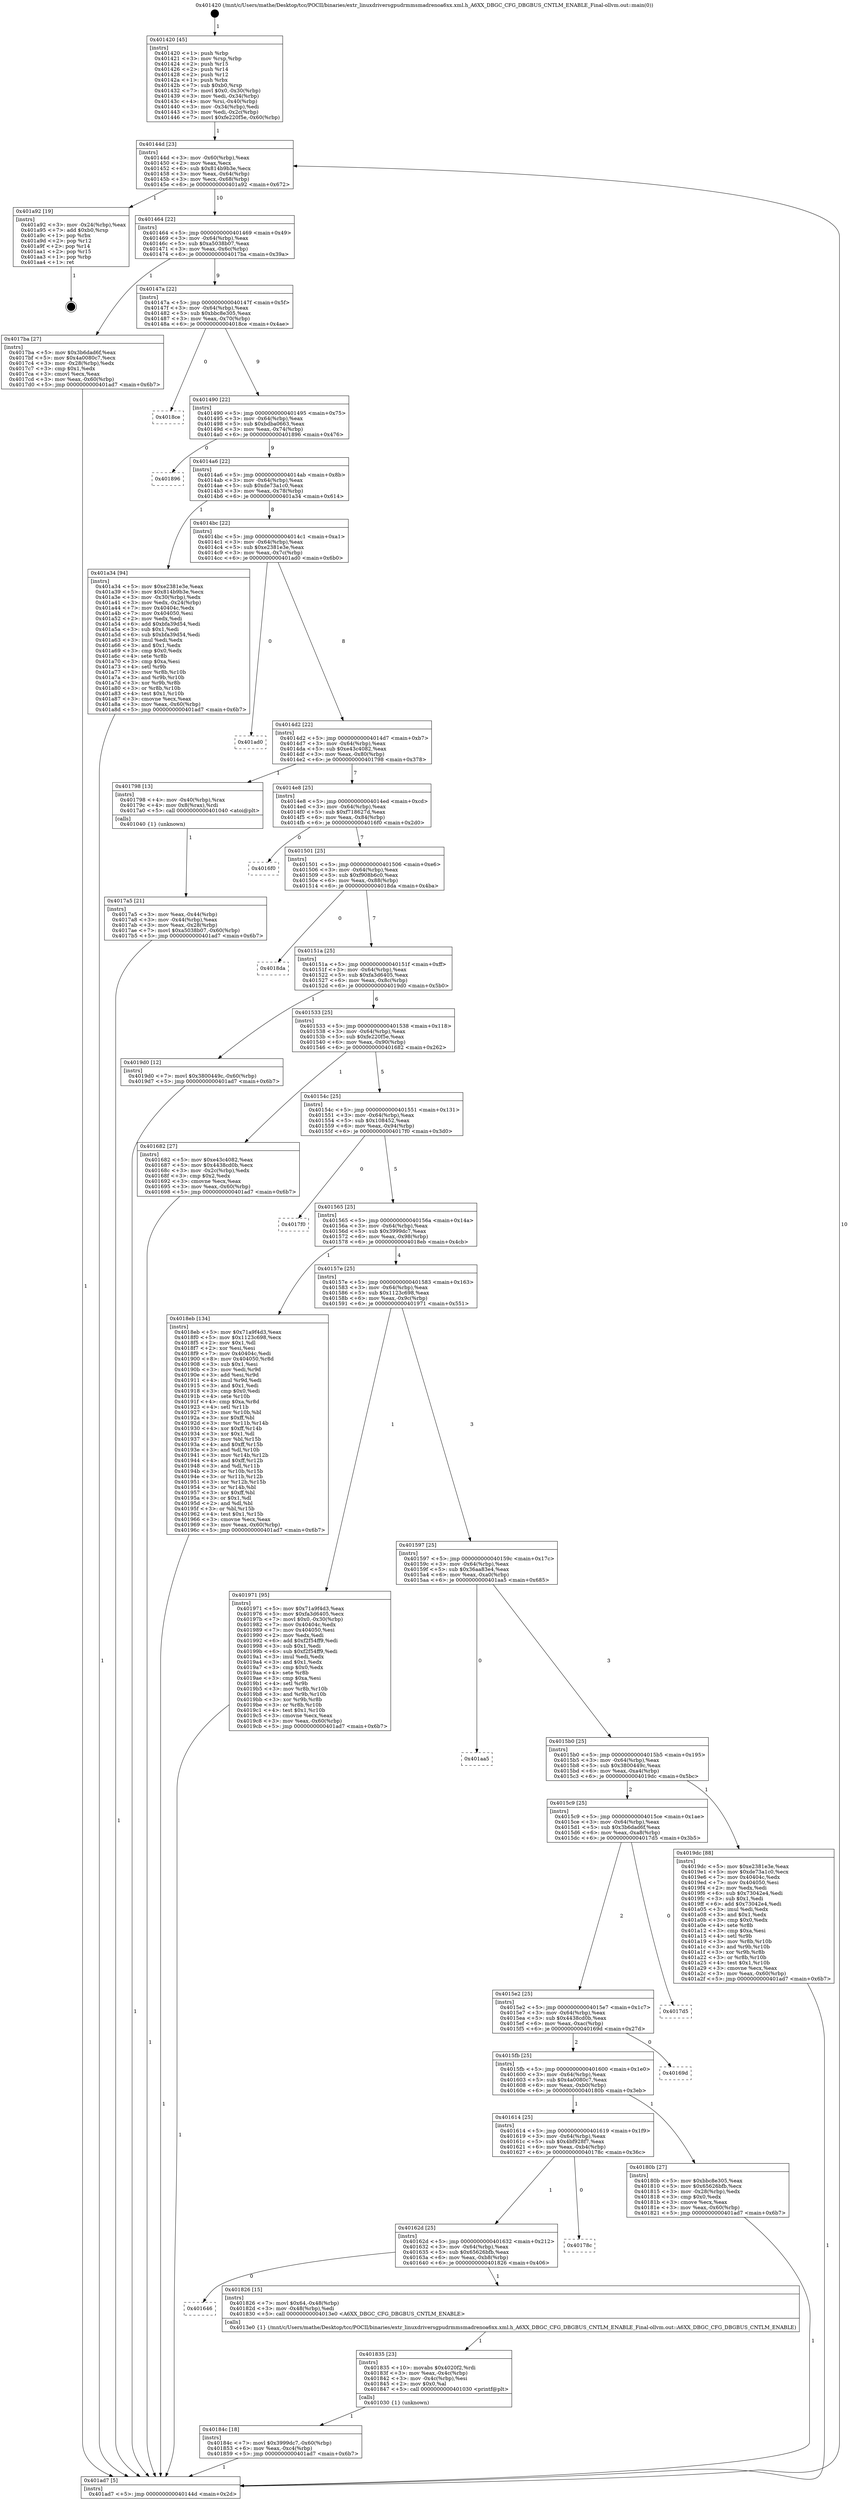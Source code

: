 digraph "0x401420" {
  label = "0x401420 (/mnt/c/Users/mathe/Desktop/tcc/POCII/binaries/extr_linuxdriversgpudrmmsmadrenoa6xx.xml.h_A6XX_DBGC_CFG_DBGBUS_CNTLM_ENABLE_Final-ollvm.out::main(0))"
  labelloc = "t"
  node[shape=record]

  Entry [label="",width=0.3,height=0.3,shape=circle,fillcolor=black,style=filled]
  "0x40144d" [label="{
     0x40144d [23]\l
     | [instrs]\l
     &nbsp;&nbsp;0x40144d \<+3\>: mov -0x60(%rbp),%eax\l
     &nbsp;&nbsp;0x401450 \<+2\>: mov %eax,%ecx\l
     &nbsp;&nbsp;0x401452 \<+6\>: sub $0x814b9b3e,%ecx\l
     &nbsp;&nbsp;0x401458 \<+3\>: mov %eax,-0x64(%rbp)\l
     &nbsp;&nbsp;0x40145b \<+3\>: mov %ecx,-0x68(%rbp)\l
     &nbsp;&nbsp;0x40145e \<+6\>: je 0000000000401a92 \<main+0x672\>\l
  }"]
  "0x401a92" [label="{
     0x401a92 [19]\l
     | [instrs]\l
     &nbsp;&nbsp;0x401a92 \<+3\>: mov -0x24(%rbp),%eax\l
     &nbsp;&nbsp;0x401a95 \<+7\>: add $0xb0,%rsp\l
     &nbsp;&nbsp;0x401a9c \<+1\>: pop %rbx\l
     &nbsp;&nbsp;0x401a9d \<+2\>: pop %r12\l
     &nbsp;&nbsp;0x401a9f \<+2\>: pop %r14\l
     &nbsp;&nbsp;0x401aa1 \<+2\>: pop %r15\l
     &nbsp;&nbsp;0x401aa3 \<+1\>: pop %rbp\l
     &nbsp;&nbsp;0x401aa4 \<+1\>: ret\l
  }"]
  "0x401464" [label="{
     0x401464 [22]\l
     | [instrs]\l
     &nbsp;&nbsp;0x401464 \<+5\>: jmp 0000000000401469 \<main+0x49\>\l
     &nbsp;&nbsp;0x401469 \<+3\>: mov -0x64(%rbp),%eax\l
     &nbsp;&nbsp;0x40146c \<+5\>: sub $0xa5038b07,%eax\l
     &nbsp;&nbsp;0x401471 \<+3\>: mov %eax,-0x6c(%rbp)\l
     &nbsp;&nbsp;0x401474 \<+6\>: je 00000000004017ba \<main+0x39a\>\l
  }"]
  Exit [label="",width=0.3,height=0.3,shape=circle,fillcolor=black,style=filled,peripheries=2]
  "0x4017ba" [label="{
     0x4017ba [27]\l
     | [instrs]\l
     &nbsp;&nbsp;0x4017ba \<+5\>: mov $0x3b6dad6f,%eax\l
     &nbsp;&nbsp;0x4017bf \<+5\>: mov $0x4a0080c7,%ecx\l
     &nbsp;&nbsp;0x4017c4 \<+3\>: mov -0x28(%rbp),%edx\l
     &nbsp;&nbsp;0x4017c7 \<+3\>: cmp $0x1,%edx\l
     &nbsp;&nbsp;0x4017ca \<+3\>: cmovl %ecx,%eax\l
     &nbsp;&nbsp;0x4017cd \<+3\>: mov %eax,-0x60(%rbp)\l
     &nbsp;&nbsp;0x4017d0 \<+5\>: jmp 0000000000401ad7 \<main+0x6b7\>\l
  }"]
  "0x40147a" [label="{
     0x40147a [22]\l
     | [instrs]\l
     &nbsp;&nbsp;0x40147a \<+5\>: jmp 000000000040147f \<main+0x5f\>\l
     &nbsp;&nbsp;0x40147f \<+3\>: mov -0x64(%rbp),%eax\l
     &nbsp;&nbsp;0x401482 \<+5\>: sub $0xbbc8e305,%eax\l
     &nbsp;&nbsp;0x401487 \<+3\>: mov %eax,-0x70(%rbp)\l
     &nbsp;&nbsp;0x40148a \<+6\>: je 00000000004018ce \<main+0x4ae\>\l
  }"]
  "0x40184c" [label="{
     0x40184c [18]\l
     | [instrs]\l
     &nbsp;&nbsp;0x40184c \<+7\>: movl $0x3999dc7,-0x60(%rbp)\l
     &nbsp;&nbsp;0x401853 \<+6\>: mov %eax,-0xc4(%rbp)\l
     &nbsp;&nbsp;0x401859 \<+5\>: jmp 0000000000401ad7 \<main+0x6b7\>\l
  }"]
  "0x4018ce" [label="{
     0x4018ce\l
  }", style=dashed]
  "0x401490" [label="{
     0x401490 [22]\l
     | [instrs]\l
     &nbsp;&nbsp;0x401490 \<+5\>: jmp 0000000000401495 \<main+0x75\>\l
     &nbsp;&nbsp;0x401495 \<+3\>: mov -0x64(%rbp),%eax\l
     &nbsp;&nbsp;0x401498 \<+5\>: sub $0xbdba0663,%eax\l
     &nbsp;&nbsp;0x40149d \<+3\>: mov %eax,-0x74(%rbp)\l
     &nbsp;&nbsp;0x4014a0 \<+6\>: je 0000000000401896 \<main+0x476\>\l
  }"]
  "0x401835" [label="{
     0x401835 [23]\l
     | [instrs]\l
     &nbsp;&nbsp;0x401835 \<+10\>: movabs $0x4020f2,%rdi\l
     &nbsp;&nbsp;0x40183f \<+3\>: mov %eax,-0x4c(%rbp)\l
     &nbsp;&nbsp;0x401842 \<+3\>: mov -0x4c(%rbp),%esi\l
     &nbsp;&nbsp;0x401845 \<+2\>: mov $0x0,%al\l
     &nbsp;&nbsp;0x401847 \<+5\>: call 0000000000401030 \<printf@plt\>\l
     | [calls]\l
     &nbsp;&nbsp;0x401030 \{1\} (unknown)\l
  }"]
  "0x401896" [label="{
     0x401896\l
  }", style=dashed]
  "0x4014a6" [label="{
     0x4014a6 [22]\l
     | [instrs]\l
     &nbsp;&nbsp;0x4014a6 \<+5\>: jmp 00000000004014ab \<main+0x8b\>\l
     &nbsp;&nbsp;0x4014ab \<+3\>: mov -0x64(%rbp),%eax\l
     &nbsp;&nbsp;0x4014ae \<+5\>: sub $0xde73a1c0,%eax\l
     &nbsp;&nbsp;0x4014b3 \<+3\>: mov %eax,-0x78(%rbp)\l
     &nbsp;&nbsp;0x4014b6 \<+6\>: je 0000000000401a34 \<main+0x614\>\l
  }"]
  "0x401646" [label="{
     0x401646\l
  }", style=dashed]
  "0x401a34" [label="{
     0x401a34 [94]\l
     | [instrs]\l
     &nbsp;&nbsp;0x401a34 \<+5\>: mov $0xe2381e3e,%eax\l
     &nbsp;&nbsp;0x401a39 \<+5\>: mov $0x814b9b3e,%ecx\l
     &nbsp;&nbsp;0x401a3e \<+3\>: mov -0x30(%rbp),%edx\l
     &nbsp;&nbsp;0x401a41 \<+3\>: mov %edx,-0x24(%rbp)\l
     &nbsp;&nbsp;0x401a44 \<+7\>: mov 0x40404c,%edx\l
     &nbsp;&nbsp;0x401a4b \<+7\>: mov 0x404050,%esi\l
     &nbsp;&nbsp;0x401a52 \<+2\>: mov %edx,%edi\l
     &nbsp;&nbsp;0x401a54 \<+6\>: add $0xbfa39d54,%edi\l
     &nbsp;&nbsp;0x401a5a \<+3\>: sub $0x1,%edi\l
     &nbsp;&nbsp;0x401a5d \<+6\>: sub $0xbfa39d54,%edi\l
     &nbsp;&nbsp;0x401a63 \<+3\>: imul %edi,%edx\l
     &nbsp;&nbsp;0x401a66 \<+3\>: and $0x1,%edx\l
     &nbsp;&nbsp;0x401a69 \<+3\>: cmp $0x0,%edx\l
     &nbsp;&nbsp;0x401a6c \<+4\>: sete %r8b\l
     &nbsp;&nbsp;0x401a70 \<+3\>: cmp $0xa,%esi\l
     &nbsp;&nbsp;0x401a73 \<+4\>: setl %r9b\l
     &nbsp;&nbsp;0x401a77 \<+3\>: mov %r8b,%r10b\l
     &nbsp;&nbsp;0x401a7a \<+3\>: and %r9b,%r10b\l
     &nbsp;&nbsp;0x401a7d \<+3\>: xor %r9b,%r8b\l
     &nbsp;&nbsp;0x401a80 \<+3\>: or %r8b,%r10b\l
     &nbsp;&nbsp;0x401a83 \<+4\>: test $0x1,%r10b\l
     &nbsp;&nbsp;0x401a87 \<+3\>: cmovne %ecx,%eax\l
     &nbsp;&nbsp;0x401a8a \<+3\>: mov %eax,-0x60(%rbp)\l
     &nbsp;&nbsp;0x401a8d \<+5\>: jmp 0000000000401ad7 \<main+0x6b7\>\l
  }"]
  "0x4014bc" [label="{
     0x4014bc [22]\l
     | [instrs]\l
     &nbsp;&nbsp;0x4014bc \<+5\>: jmp 00000000004014c1 \<main+0xa1\>\l
     &nbsp;&nbsp;0x4014c1 \<+3\>: mov -0x64(%rbp),%eax\l
     &nbsp;&nbsp;0x4014c4 \<+5\>: sub $0xe2381e3e,%eax\l
     &nbsp;&nbsp;0x4014c9 \<+3\>: mov %eax,-0x7c(%rbp)\l
     &nbsp;&nbsp;0x4014cc \<+6\>: je 0000000000401ad0 \<main+0x6b0\>\l
  }"]
  "0x401826" [label="{
     0x401826 [15]\l
     | [instrs]\l
     &nbsp;&nbsp;0x401826 \<+7\>: movl $0x64,-0x48(%rbp)\l
     &nbsp;&nbsp;0x40182d \<+3\>: mov -0x48(%rbp),%edi\l
     &nbsp;&nbsp;0x401830 \<+5\>: call 00000000004013e0 \<A6XX_DBGC_CFG_DBGBUS_CNTLM_ENABLE\>\l
     | [calls]\l
     &nbsp;&nbsp;0x4013e0 \{1\} (/mnt/c/Users/mathe/Desktop/tcc/POCII/binaries/extr_linuxdriversgpudrmmsmadrenoa6xx.xml.h_A6XX_DBGC_CFG_DBGBUS_CNTLM_ENABLE_Final-ollvm.out::A6XX_DBGC_CFG_DBGBUS_CNTLM_ENABLE)\l
  }"]
  "0x401ad0" [label="{
     0x401ad0\l
  }", style=dashed]
  "0x4014d2" [label="{
     0x4014d2 [22]\l
     | [instrs]\l
     &nbsp;&nbsp;0x4014d2 \<+5\>: jmp 00000000004014d7 \<main+0xb7\>\l
     &nbsp;&nbsp;0x4014d7 \<+3\>: mov -0x64(%rbp),%eax\l
     &nbsp;&nbsp;0x4014da \<+5\>: sub $0xe43c4082,%eax\l
     &nbsp;&nbsp;0x4014df \<+3\>: mov %eax,-0x80(%rbp)\l
     &nbsp;&nbsp;0x4014e2 \<+6\>: je 0000000000401798 \<main+0x378\>\l
  }"]
  "0x40162d" [label="{
     0x40162d [25]\l
     | [instrs]\l
     &nbsp;&nbsp;0x40162d \<+5\>: jmp 0000000000401632 \<main+0x212\>\l
     &nbsp;&nbsp;0x401632 \<+3\>: mov -0x64(%rbp),%eax\l
     &nbsp;&nbsp;0x401635 \<+5\>: sub $0x65626bfb,%eax\l
     &nbsp;&nbsp;0x40163a \<+6\>: mov %eax,-0xb8(%rbp)\l
     &nbsp;&nbsp;0x401640 \<+6\>: je 0000000000401826 \<main+0x406\>\l
  }"]
  "0x401798" [label="{
     0x401798 [13]\l
     | [instrs]\l
     &nbsp;&nbsp;0x401798 \<+4\>: mov -0x40(%rbp),%rax\l
     &nbsp;&nbsp;0x40179c \<+4\>: mov 0x8(%rax),%rdi\l
     &nbsp;&nbsp;0x4017a0 \<+5\>: call 0000000000401040 \<atoi@plt\>\l
     | [calls]\l
     &nbsp;&nbsp;0x401040 \{1\} (unknown)\l
  }"]
  "0x4014e8" [label="{
     0x4014e8 [25]\l
     | [instrs]\l
     &nbsp;&nbsp;0x4014e8 \<+5\>: jmp 00000000004014ed \<main+0xcd\>\l
     &nbsp;&nbsp;0x4014ed \<+3\>: mov -0x64(%rbp),%eax\l
     &nbsp;&nbsp;0x4014f0 \<+5\>: sub $0xf718627d,%eax\l
     &nbsp;&nbsp;0x4014f5 \<+6\>: mov %eax,-0x84(%rbp)\l
     &nbsp;&nbsp;0x4014fb \<+6\>: je 00000000004016f0 \<main+0x2d0\>\l
  }"]
  "0x40178c" [label="{
     0x40178c\l
  }", style=dashed]
  "0x4016f0" [label="{
     0x4016f0\l
  }", style=dashed]
  "0x401501" [label="{
     0x401501 [25]\l
     | [instrs]\l
     &nbsp;&nbsp;0x401501 \<+5\>: jmp 0000000000401506 \<main+0xe6\>\l
     &nbsp;&nbsp;0x401506 \<+3\>: mov -0x64(%rbp),%eax\l
     &nbsp;&nbsp;0x401509 \<+5\>: sub $0xf908b6c0,%eax\l
     &nbsp;&nbsp;0x40150e \<+6\>: mov %eax,-0x88(%rbp)\l
     &nbsp;&nbsp;0x401514 \<+6\>: je 00000000004018da \<main+0x4ba\>\l
  }"]
  "0x401614" [label="{
     0x401614 [25]\l
     | [instrs]\l
     &nbsp;&nbsp;0x401614 \<+5\>: jmp 0000000000401619 \<main+0x1f9\>\l
     &nbsp;&nbsp;0x401619 \<+3\>: mov -0x64(%rbp),%eax\l
     &nbsp;&nbsp;0x40161c \<+5\>: sub $0x4bf928f7,%eax\l
     &nbsp;&nbsp;0x401621 \<+6\>: mov %eax,-0xb4(%rbp)\l
     &nbsp;&nbsp;0x401627 \<+6\>: je 000000000040178c \<main+0x36c\>\l
  }"]
  "0x4018da" [label="{
     0x4018da\l
  }", style=dashed]
  "0x40151a" [label="{
     0x40151a [25]\l
     | [instrs]\l
     &nbsp;&nbsp;0x40151a \<+5\>: jmp 000000000040151f \<main+0xff\>\l
     &nbsp;&nbsp;0x40151f \<+3\>: mov -0x64(%rbp),%eax\l
     &nbsp;&nbsp;0x401522 \<+5\>: sub $0xfa3d6405,%eax\l
     &nbsp;&nbsp;0x401527 \<+6\>: mov %eax,-0x8c(%rbp)\l
     &nbsp;&nbsp;0x40152d \<+6\>: je 00000000004019d0 \<main+0x5b0\>\l
  }"]
  "0x40180b" [label="{
     0x40180b [27]\l
     | [instrs]\l
     &nbsp;&nbsp;0x40180b \<+5\>: mov $0xbbc8e305,%eax\l
     &nbsp;&nbsp;0x401810 \<+5\>: mov $0x65626bfb,%ecx\l
     &nbsp;&nbsp;0x401815 \<+3\>: mov -0x28(%rbp),%edx\l
     &nbsp;&nbsp;0x401818 \<+3\>: cmp $0x0,%edx\l
     &nbsp;&nbsp;0x40181b \<+3\>: cmove %ecx,%eax\l
     &nbsp;&nbsp;0x40181e \<+3\>: mov %eax,-0x60(%rbp)\l
     &nbsp;&nbsp;0x401821 \<+5\>: jmp 0000000000401ad7 \<main+0x6b7\>\l
  }"]
  "0x4019d0" [label="{
     0x4019d0 [12]\l
     | [instrs]\l
     &nbsp;&nbsp;0x4019d0 \<+7\>: movl $0x3800449c,-0x60(%rbp)\l
     &nbsp;&nbsp;0x4019d7 \<+5\>: jmp 0000000000401ad7 \<main+0x6b7\>\l
  }"]
  "0x401533" [label="{
     0x401533 [25]\l
     | [instrs]\l
     &nbsp;&nbsp;0x401533 \<+5\>: jmp 0000000000401538 \<main+0x118\>\l
     &nbsp;&nbsp;0x401538 \<+3\>: mov -0x64(%rbp),%eax\l
     &nbsp;&nbsp;0x40153b \<+5\>: sub $0xfe220f5e,%eax\l
     &nbsp;&nbsp;0x401540 \<+6\>: mov %eax,-0x90(%rbp)\l
     &nbsp;&nbsp;0x401546 \<+6\>: je 0000000000401682 \<main+0x262\>\l
  }"]
  "0x4015fb" [label="{
     0x4015fb [25]\l
     | [instrs]\l
     &nbsp;&nbsp;0x4015fb \<+5\>: jmp 0000000000401600 \<main+0x1e0\>\l
     &nbsp;&nbsp;0x401600 \<+3\>: mov -0x64(%rbp),%eax\l
     &nbsp;&nbsp;0x401603 \<+5\>: sub $0x4a0080c7,%eax\l
     &nbsp;&nbsp;0x401608 \<+6\>: mov %eax,-0xb0(%rbp)\l
     &nbsp;&nbsp;0x40160e \<+6\>: je 000000000040180b \<main+0x3eb\>\l
  }"]
  "0x401682" [label="{
     0x401682 [27]\l
     | [instrs]\l
     &nbsp;&nbsp;0x401682 \<+5\>: mov $0xe43c4082,%eax\l
     &nbsp;&nbsp;0x401687 \<+5\>: mov $0x4438cd0b,%ecx\l
     &nbsp;&nbsp;0x40168c \<+3\>: mov -0x2c(%rbp),%edx\l
     &nbsp;&nbsp;0x40168f \<+3\>: cmp $0x2,%edx\l
     &nbsp;&nbsp;0x401692 \<+3\>: cmovne %ecx,%eax\l
     &nbsp;&nbsp;0x401695 \<+3\>: mov %eax,-0x60(%rbp)\l
     &nbsp;&nbsp;0x401698 \<+5\>: jmp 0000000000401ad7 \<main+0x6b7\>\l
  }"]
  "0x40154c" [label="{
     0x40154c [25]\l
     | [instrs]\l
     &nbsp;&nbsp;0x40154c \<+5\>: jmp 0000000000401551 \<main+0x131\>\l
     &nbsp;&nbsp;0x401551 \<+3\>: mov -0x64(%rbp),%eax\l
     &nbsp;&nbsp;0x401554 \<+5\>: sub $0x108452,%eax\l
     &nbsp;&nbsp;0x401559 \<+6\>: mov %eax,-0x94(%rbp)\l
     &nbsp;&nbsp;0x40155f \<+6\>: je 00000000004017f0 \<main+0x3d0\>\l
  }"]
  "0x401ad7" [label="{
     0x401ad7 [5]\l
     | [instrs]\l
     &nbsp;&nbsp;0x401ad7 \<+5\>: jmp 000000000040144d \<main+0x2d\>\l
  }"]
  "0x401420" [label="{
     0x401420 [45]\l
     | [instrs]\l
     &nbsp;&nbsp;0x401420 \<+1\>: push %rbp\l
     &nbsp;&nbsp;0x401421 \<+3\>: mov %rsp,%rbp\l
     &nbsp;&nbsp;0x401424 \<+2\>: push %r15\l
     &nbsp;&nbsp;0x401426 \<+2\>: push %r14\l
     &nbsp;&nbsp;0x401428 \<+2\>: push %r12\l
     &nbsp;&nbsp;0x40142a \<+1\>: push %rbx\l
     &nbsp;&nbsp;0x40142b \<+7\>: sub $0xb0,%rsp\l
     &nbsp;&nbsp;0x401432 \<+7\>: movl $0x0,-0x30(%rbp)\l
     &nbsp;&nbsp;0x401439 \<+3\>: mov %edi,-0x34(%rbp)\l
     &nbsp;&nbsp;0x40143c \<+4\>: mov %rsi,-0x40(%rbp)\l
     &nbsp;&nbsp;0x401440 \<+3\>: mov -0x34(%rbp),%edi\l
     &nbsp;&nbsp;0x401443 \<+3\>: mov %edi,-0x2c(%rbp)\l
     &nbsp;&nbsp;0x401446 \<+7\>: movl $0xfe220f5e,-0x60(%rbp)\l
  }"]
  "0x4017a5" [label="{
     0x4017a5 [21]\l
     | [instrs]\l
     &nbsp;&nbsp;0x4017a5 \<+3\>: mov %eax,-0x44(%rbp)\l
     &nbsp;&nbsp;0x4017a8 \<+3\>: mov -0x44(%rbp),%eax\l
     &nbsp;&nbsp;0x4017ab \<+3\>: mov %eax,-0x28(%rbp)\l
     &nbsp;&nbsp;0x4017ae \<+7\>: movl $0xa5038b07,-0x60(%rbp)\l
     &nbsp;&nbsp;0x4017b5 \<+5\>: jmp 0000000000401ad7 \<main+0x6b7\>\l
  }"]
  "0x40169d" [label="{
     0x40169d\l
  }", style=dashed]
  "0x4017f0" [label="{
     0x4017f0\l
  }", style=dashed]
  "0x401565" [label="{
     0x401565 [25]\l
     | [instrs]\l
     &nbsp;&nbsp;0x401565 \<+5\>: jmp 000000000040156a \<main+0x14a\>\l
     &nbsp;&nbsp;0x40156a \<+3\>: mov -0x64(%rbp),%eax\l
     &nbsp;&nbsp;0x40156d \<+5\>: sub $0x3999dc7,%eax\l
     &nbsp;&nbsp;0x401572 \<+6\>: mov %eax,-0x98(%rbp)\l
     &nbsp;&nbsp;0x401578 \<+6\>: je 00000000004018eb \<main+0x4cb\>\l
  }"]
  "0x4015e2" [label="{
     0x4015e2 [25]\l
     | [instrs]\l
     &nbsp;&nbsp;0x4015e2 \<+5\>: jmp 00000000004015e7 \<main+0x1c7\>\l
     &nbsp;&nbsp;0x4015e7 \<+3\>: mov -0x64(%rbp),%eax\l
     &nbsp;&nbsp;0x4015ea \<+5\>: sub $0x4438cd0b,%eax\l
     &nbsp;&nbsp;0x4015ef \<+6\>: mov %eax,-0xac(%rbp)\l
     &nbsp;&nbsp;0x4015f5 \<+6\>: je 000000000040169d \<main+0x27d\>\l
  }"]
  "0x4018eb" [label="{
     0x4018eb [134]\l
     | [instrs]\l
     &nbsp;&nbsp;0x4018eb \<+5\>: mov $0x71a9f4d3,%eax\l
     &nbsp;&nbsp;0x4018f0 \<+5\>: mov $0x1123c698,%ecx\l
     &nbsp;&nbsp;0x4018f5 \<+2\>: mov $0x1,%dl\l
     &nbsp;&nbsp;0x4018f7 \<+2\>: xor %esi,%esi\l
     &nbsp;&nbsp;0x4018f9 \<+7\>: mov 0x40404c,%edi\l
     &nbsp;&nbsp;0x401900 \<+8\>: mov 0x404050,%r8d\l
     &nbsp;&nbsp;0x401908 \<+3\>: sub $0x1,%esi\l
     &nbsp;&nbsp;0x40190b \<+3\>: mov %edi,%r9d\l
     &nbsp;&nbsp;0x40190e \<+3\>: add %esi,%r9d\l
     &nbsp;&nbsp;0x401911 \<+4\>: imul %r9d,%edi\l
     &nbsp;&nbsp;0x401915 \<+3\>: and $0x1,%edi\l
     &nbsp;&nbsp;0x401918 \<+3\>: cmp $0x0,%edi\l
     &nbsp;&nbsp;0x40191b \<+4\>: sete %r10b\l
     &nbsp;&nbsp;0x40191f \<+4\>: cmp $0xa,%r8d\l
     &nbsp;&nbsp;0x401923 \<+4\>: setl %r11b\l
     &nbsp;&nbsp;0x401927 \<+3\>: mov %r10b,%bl\l
     &nbsp;&nbsp;0x40192a \<+3\>: xor $0xff,%bl\l
     &nbsp;&nbsp;0x40192d \<+3\>: mov %r11b,%r14b\l
     &nbsp;&nbsp;0x401930 \<+4\>: xor $0xff,%r14b\l
     &nbsp;&nbsp;0x401934 \<+3\>: xor $0x1,%dl\l
     &nbsp;&nbsp;0x401937 \<+3\>: mov %bl,%r15b\l
     &nbsp;&nbsp;0x40193a \<+4\>: and $0xff,%r15b\l
     &nbsp;&nbsp;0x40193e \<+3\>: and %dl,%r10b\l
     &nbsp;&nbsp;0x401941 \<+3\>: mov %r14b,%r12b\l
     &nbsp;&nbsp;0x401944 \<+4\>: and $0xff,%r12b\l
     &nbsp;&nbsp;0x401948 \<+3\>: and %dl,%r11b\l
     &nbsp;&nbsp;0x40194b \<+3\>: or %r10b,%r15b\l
     &nbsp;&nbsp;0x40194e \<+3\>: or %r11b,%r12b\l
     &nbsp;&nbsp;0x401951 \<+3\>: xor %r12b,%r15b\l
     &nbsp;&nbsp;0x401954 \<+3\>: or %r14b,%bl\l
     &nbsp;&nbsp;0x401957 \<+3\>: xor $0xff,%bl\l
     &nbsp;&nbsp;0x40195a \<+3\>: or $0x1,%dl\l
     &nbsp;&nbsp;0x40195d \<+2\>: and %dl,%bl\l
     &nbsp;&nbsp;0x40195f \<+3\>: or %bl,%r15b\l
     &nbsp;&nbsp;0x401962 \<+4\>: test $0x1,%r15b\l
     &nbsp;&nbsp;0x401966 \<+3\>: cmovne %ecx,%eax\l
     &nbsp;&nbsp;0x401969 \<+3\>: mov %eax,-0x60(%rbp)\l
     &nbsp;&nbsp;0x40196c \<+5\>: jmp 0000000000401ad7 \<main+0x6b7\>\l
  }"]
  "0x40157e" [label="{
     0x40157e [25]\l
     | [instrs]\l
     &nbsp;&nbsp;0x40157e \<+5\>: jmp 0000000000401583 \<main+0x163\>\l
     &nbsp;&nbsp;0x401583 \<+3\>: mov -0x64(%rbp),%eax\l
     &nbsp;&nbsp;0x401586 \<+5\>: sub $0x1123c698,%eax\l
     &nbsp;&nbsp;0x40158b \<+6\>: mov %eax,-0x9c(%rbp)\l
     &nbsp;&nbsp;0x401591 \<+6\>: je 0000000000401971 \<main+0x551\>\l
  }"]
  "0x4017d5" [label="{
     0x4017d5\l
  }", style=dashed]
  "0x401971" [label="{
     0x401971 [95]\l
     | [instrs]\l
     &nbsp;&nbsp;0x401971 \<+5\>: mov $0x71a9f4d3,%eax\l
     &nbsp;&nbsp;0x401976 \<+5\>: mov $0xfa3d6405,%ecx\l
     &nbsp;&nbsp;0x40197b \<+7\>: movl $0x0,-0x30(%rbp)\l
     &nbsp;&nbsp;0x401982 \<+7\>: mov 0x40404c,%edx\l
     &nbsp;&nbsp;0x401989 \<+7\>: mov 0x404050,%esi\l
     &nbsp;&nbsp;0x401990 \<+2\>: mov %edx,%edi\l
     &nbsp;&nbsp;0x401992 \<+6\>: add $0xf2f54ff9,%edi\l
     &nbsp;&nbsp;0x401998 \<+3\>: sub $0x1,%edi\l
     &nbsp;&nbsp;0x40199b \<+6\>: sub $0xf2f54ff9,%edi\l
     &nbsp;&nbsp;0x4019a1 \<+3\>: imul %edi,%edx\l
     &nbsp;&nbsp;0x4019a4 \<+3\>: and $0x1,%edx\l
     &nbsp;&nbsp;0x4019a7 \<+3\>: cmp $0x0,%edx\l
     &nbsp;&nbsp;0x4019aa \<+4\>: sete %r8b\l
     &nbsp;&nbsp;0x4019ae \<+3\>: cmp $0xa,%esi\l
     &nbsp;&nbsp;0x4019b1 \<+4\>: setl %r9b\l
     &nbsp;&nbsp;0x4019b5 \<+3\>: mov %r8b,%r10b\l
     &nbsp;&nbsp;0x4019b8 \<+3\>: and %r9b,%r10b\l
     &nbsp;&nbsp;0x4019bb \<+3\>: xor %r9b,%r8b\l
     &nbsp;&nbsp;0x4019be \<+3\>: or %r8b,%r10b\l
     &nbsp;&nbsp;0x4019c1 \<+4\>: test $0x1,%r10b\l
     &nbsp;&nbsp;0x4019c5 \<+3\>: cmovne %ecx,%eax\l
     &nbsp;&nbsp;0x4019c8 \<+3\>: mov %eax,-0x60(%rbp)\l
     &nbsp;&nbsp;0x4019cb \<+5\>: jmp 0000000000401ad7 \<main+0x6b7\>\l
  }"]
  "0x401597" [label="{
     0x401597 [25]\l
     | [instrs]\l
     &nbsp;&nbsp;0x401597 \<+5\>: jmp 000000000040159c \<main+0x17c\>\l
     &nbsp;&nbsp;0x40159c \<+3\>: mov -0x64(%rbp),%eax\l
     &nbsp;&nbsp;0x40159f \<+5\>: sub $0x36aa83e4,%eax\l
     &nbsp;&nbsp;0x4015a4 \<+6\>: mov %eax,-0xa0(%rbp)\l
     &nbsp;&nbsp;0x4015aa \<+6\>: je 0000000000401aa5 \<main+0x685\>\l
  }"]
  "0x4015c9" [label="{
     0x4015c9 [25]\l
     | [instrs]\l
     &nbsp;&nbsp;0x4015c9 \<+5\>: jmp 00000000004015ce \<main+0x1ae\>\l
     &nbsp;&nbsp;0x4015ce \<+3\>: mov -0x64(%rbp),%eax\l
     &nbsp;&nbsp;0x4015d1 \<+5\>: sub $0x3b6dad6f,%eax\l
     &nbsp;&nbsp;0x4015d6 \<+6\>: mov %eax,-0xa8(%rbp)\l
     &nbsp;&nbsp;0x4015dc \<+6\>: je 00000000004017d5 \<main+0x3b5\>\l
  }"]
  "0x401aa5" [label="{
     0x401aa5\l
  }", style=dashed]
  "0x4015b0" [label="{
     0x4015b0 [25]\l
     | [instrs]\l
     &nbsp;&nbsp;0x4015b0 \<+5\>: jmp 00000000004015b5 \<main+0x195\>\l
     &nbsp;&nbsp;0x4015b5 \<+3\>: mov -0x64(%rbp),%eax\l
     &nbsp;&nbsp;0x4015b8 \<+5\>: sub $0x3800449c,%eax\l
     &nbsp;&nbsp;0x4015bd \<+6\>: mov %eax,-0xa4(%rbp)\l
     &nbsp;&nbsp;0x4015c3 \<+6\>: je 00000000004019dc \<main+0x5bc\>\l
  }"]
  "0x4019dc" [label="{
     0x4019dc [88]\l
     | [instrs]\l
     &nbsp;&nbsp;0x4019dc \<+5\>: mov $0xe2381e3e,%eax\l
     &nbsp;&nbsp;0x4019e1 \<+5\>: mov $0xde73a1c0,%ecx\l
     &nbsp;&nbsp;0x4019e6 \<+7\>: mov 0x40404c,%edx\l
     &nbsp;&nbsp;0x4019ed \<+7\>: mov 0x404050,%esi\l
     &nbsp;&nbsp;0x4019f4 \<+2\>: mov %edx,%edi\l
     &nbsp;&nbsp;0x4019f6 \<+6\>: sub $0x73042e4,%edi\l
     &nbsp;&nbsp;0x4019fc \<+3\>: sub $0x1,%edi\l
     &nbsp;&nbsp;0x4019ff \<+6\>: add $0x73042e4,%edi\l
     &nbsp;&nbsp;0x401a05 \<+3\>: imul %edi,%edx\l
     &nbsp;&nbsp;0x401a08 \<+3\>: and $0x1,%edx\l
     &nbsp;&nbsp;0x401a0b \<+3\>: cmp $0x0,%edx\l
     &nbsp;&nbsp;0x401a0e \<+4\>: sete %r8b\l
     &nbsp;&nbsp;0x401a12 \<+3\>: cmp $0xa,%esi\l
     &nbsp;&nbsp;0x401a15 \<+4\>: setl %r9b\l
     &nbsp;&nbsp;0x401a19 \<+3\>: mov %r8b,%r10b\l
     &nbsp;&nbsp;0x401a1c \<+3\>: and %r9b,%r10b\l
     &nbsp;&nbsp;0x401a1f \<+3\>: xor %r9b,%r8b\l
     &nbsp;&nbsp;0x401a22 \<+3\>: or %r8b,%r10b\l
     &nbsp;&nbsp;0x401a25 \<+4\>: test $0x1,%r10b\l
     &nbsp;&nbsp;0x401a29 \<+3\>: cmovne %ecx,%eax\l
     &nbsp;&nbsp;0x401a2c \<+3\>: mov %eax,-0x60(%rbp)\l
     &nbsp;&nbsp;0x401a2f \<+5\>: jmp 0000000000401ad7 \<main+0x6b7\>\l
  }"]
  Entry -> "0x401420" [label=" 1"]
  "0x40144d" -> "0x401a92" [label=" 1"]
  "0x40144d" -> "0x401464" [label=" 10"]
  "0x401a92" -> Exit [label=" 1"]
  "0x401464" -> "0x4017ba" [label=" 1"]
  "0x401464" -> "0x40147a" [label=" 9"]
  "0x401a34" -> "0x401ad7" [label=" 1"]
  "0x40147a" -> "0x4018ce" [label=" 0"]
  "0x40147a" -> "0x401490" [label=" 9"]
  "0x4019dc" -> "0x401ad7" [label=" 1"]
  "0x401490" -> "0x401896" [label=" 0"]
  "0x401490" -> "0x4014a6" [label=" 9"]
  "0x4019d0" -> "0x401ad7" [label=" 1"]
  "0x4014a6" -> "0x401a34" [label=" 1"]
  "0x4014a6" -> "0x4014bc" [label=" 8"]
  "0x401971" -> "0x401ad7" [label=" 1"]
  "0x4014bc" -> "0x401ad0" [label=" 0"]
  "0x4014bc" -> "0x4014d2" [label=" 8"]
  "0x4018eb" -> "0x401ad7" [label=" 1"]
  "0x4014d2" -> "0x401798" [label=" 1"]
  "0x4014d2" -> "0x4014e8" [label=" 7"]
  "0x401835" -> "0x40184c" [label=" 1"]
  "0x4014e8" -> "0x4016f0" [label=" 0"]
  "0x4014e8" -> "0x401501" [label=" 7"]
  "0x401826" -> "0x401835" [label=" 1"]
  "0x401501" -> "0x4018da" [label=" 0"]
  "0x401501" -> "0x40151a" [label=" 7"]
  "0x40162d" -> "0x401826" [label=" 1"]
  "0x40151a" -> "0x4019d0" [label=" 1"]
  "0x40151a" -> "0x401533" [label=" 6"]
  "0x40184c" -> "0x401ad7" [label=" 1"]
  "0x401533" -> "0x401682" [label=" 1"]
  "0x401533" -> "0x40154c" [label=" 5"]
  "0x401682" -> "0x401ad7" [label=" 1"]
  "0x401420" -> "0x40144d" [label=" 1"]
  "0x401ad7" -> "0x40144d" [label=" 10"]
  "0x401798" -> "0x4017a5" [label=" 1"]
  "0x4017a5" -> "0x401ad7" [label=" 1"]
  "0x4017ba" -> "0x401ad7" [label=" 1"]
  "0x401614" -> "0x40178c" [label=" 0"]
  "0x40154c" -> "0x4017f0" [label=" 0"]
  "0x40154c" -> "0x401565" [label=" 5"]
  "0x40162d" -> "0x401646" [label=" 0"]
  "0x401565" -> "0x4018eb" [label=" 1"]
  "0x401565" -> "0x40157e" [label=" 4"]
  "0x4015fb" -> "0x401614" [label=" 1"]
  "0x40157e" -> "0x401971" [label=" 1"]
  "0x40157e" -> "0x401597" [label=" 3"]
  "0x4015fb" -> "0x40180b" [label=" 1"]
  "0x401597" -> "0x401aa5" [label=" 0"]
  "0x401597" -> "0x4015b0" [label=" 3"]
  "0x4015e2" -> "0x4015fb" [label=" 2"]
  "0x4015b0" -> "0x4019dc" [label=" 1"]
  "0x4015b0" -> "0x4015c9" [label=" 2"]
  "0x401614" -> "0x40162d" [label=" 1"]
  "0x4015c9" -> "0x4017d5" [label=" 0"]
  "0x4015c9" -> "0x4015e2" [label=" 2"]
  "0x40180b" -> "0x401ad7" [label=" 1"]
  "0x4015e2" -> "0x40169d" [label=" 0"]
}
